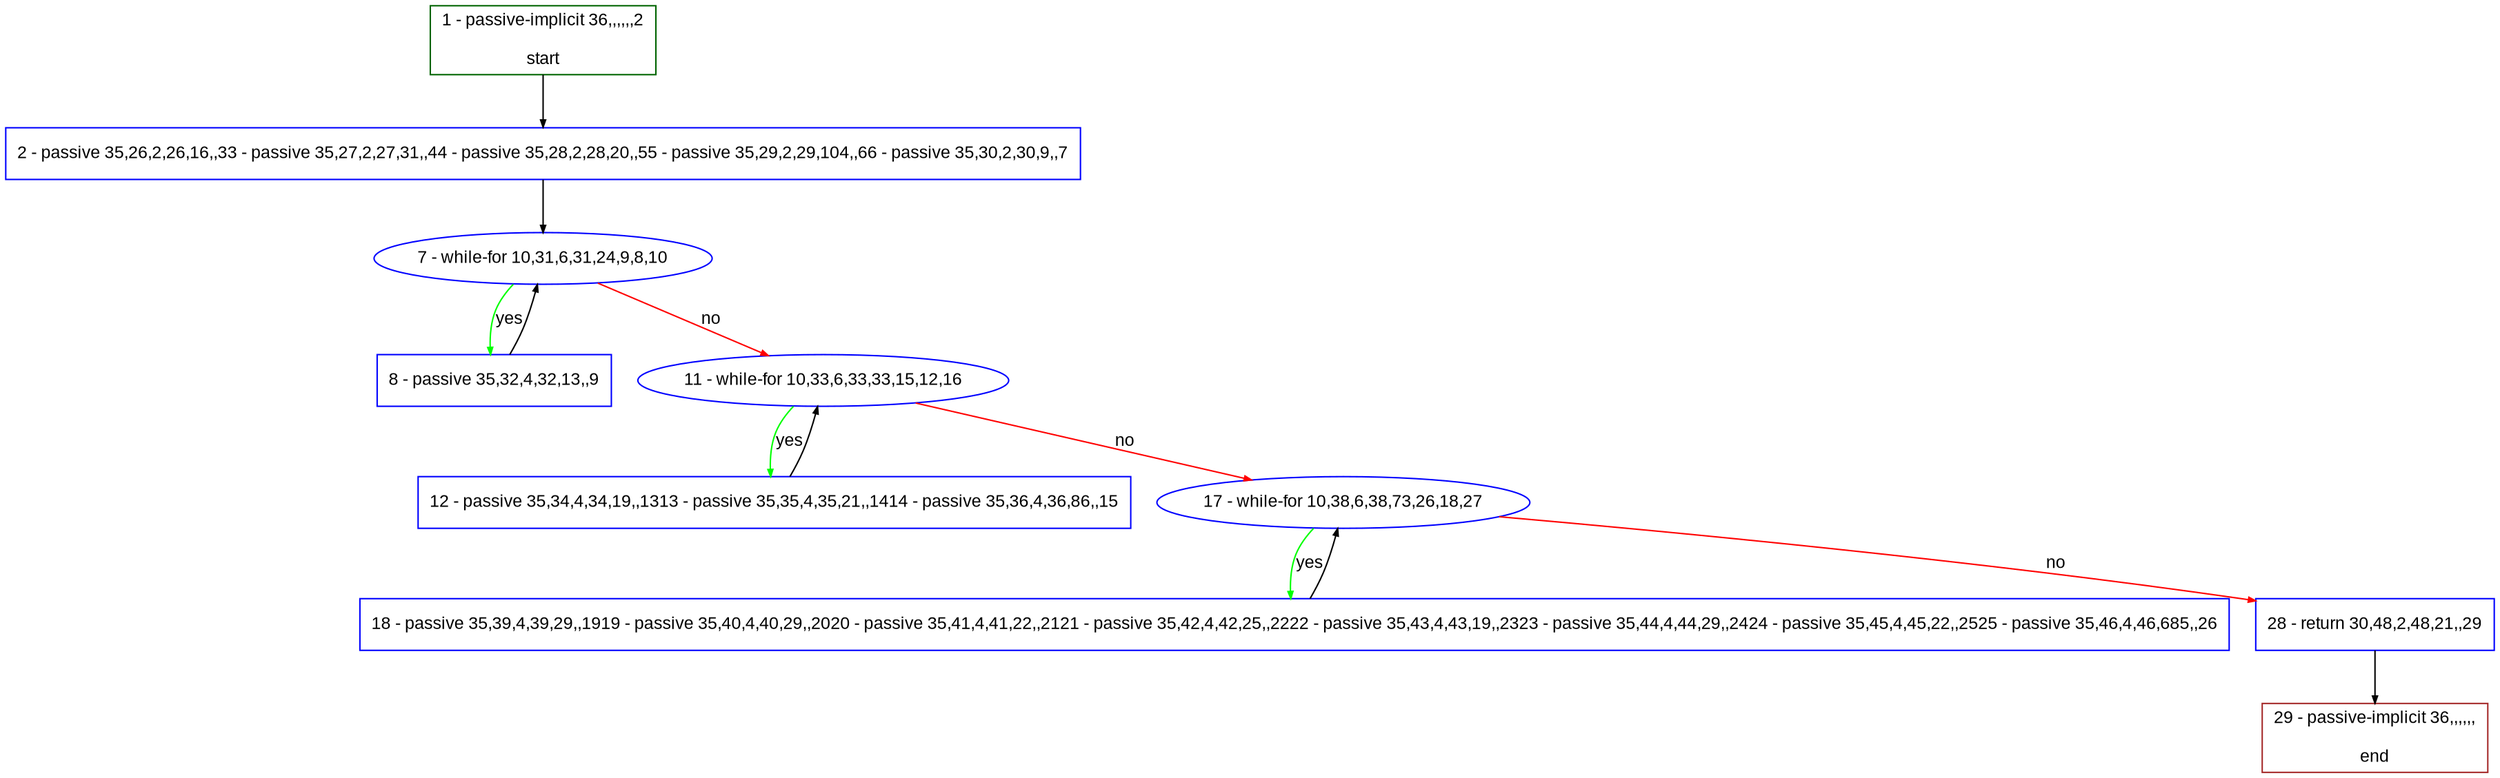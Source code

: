 digraph "" {
  graph [pack="true", label="", fontsize="12", packmode="clust", fontname="Arial", fillcolor="#FFFFCC", bgcolor="white", style="rounded,filled", compound="true"];
  node [node_initialized="no", label="", color="grey", fontsize="12", fillcolor="white", fontname="Arial", style="filled", shape="rectangle", compound="true", fixedsize="false"];
  edge [fontcolor="black", arrowhead="normal", arrowtail="none", arrowsize="0.5", ltail="", label="", color="black", fontsize="12", lhead="", fontname="Arial", dir="forward", compound="true"];
  __N1 [label="2 - passive 35,26,2,26,16,,33 - passive 35,27,2,27,31,,44 - passive 35,28,2,28,20,,55 - passive 35,29,2,29,104,,66 - passive 35,30,2,30,9,,7", color="#0000ff", fillcolor="#ffffff", style="filled", shape="box"];
  __N2 [label="1 - passive-implicit 36,,,,,,2\n\nstart", color="#006400", fillcolor="#ffffff", style="filled", shape="box"];
  __N3 [label="7 - while-for 10,31,6,31,24,9,8,10", color="#0000ff", fillcolor="#ffffff", style="filled", shape="oval"];
  __N4 [label="8 - passive 35,32,4,32,13,,9", color="#0000ff", fillcolor="#ffffff", style="filled", shape="box"];
  __N5 [label="11 - while-for 10,33,6,33,33,15,12,16", color="#0000ff", fillcolor="#ffffff", style="filled", shape="oval"];
  __N6 [label="12 - passive 35,34,4,34,19,,1313 - passive 35,35,4,35,21,,1414 - passive 35,36,4,36,86,,15", color="#0000ff", fillcolor="#ffffff", style="filled", shape="box"];
  __N7 [label="17 - while-for 10,38,6,38,73,26,18,27", color="#0000ff", fillcolor="#ffffff", style="filled", shape="oval"];
  __N8 [label="18 - passive 35,39,4,39,29,,1919 - passive 35,40,4,40,29,,2020 - passive 35,41,4,41,22,,2121 - passive 35,42,4,42,25,,2222 - passive 35,43,4,43,19,,2323 - passive 35,44,4,44,29,,2424 - passive 35,45,4,45,22,,2525 - passive 35,46,4,46,685,,26", color="#0000ff", fillcolor="#ffffff", style="filled", shape="box"];
  __N9 [label="28 - return 30,48,2,48,21,,29", color="#0000ff", fillcolor="#ffffff", style="filled", shape="box"];
  __N10 [label="29 - passive-implicit 36,,,,,,\n\nend", color="#a52a2a", fillcolor="#ffffff", style="filled", shape="box"];
  __N2 -> __N1 [arrowhead="normal", arrowtail="none", color="#000000", label="", dir="forward"];
  __N1 -> __N3 [arrowhead="normal", arrowtail="none", color="#000000", label="", dir="forward"];
  __N3 -> __N4 [arrowhead="normal", arrowtail="none", color="#00ff00", label="yes", dir="forward"];
  __N4 -> __N3 [arrowhead="normal", arrowtail="none", color="#000000", label="", dir="forward"];
  __N3 -> __N5 [arrowhead="normal", arrowtail="none", color="#ff0000", label="no", dir="forward"];
  __N5 -> __N6 [arrowhead="normal", arrowtail="none", color="#00ff00", label="yes", dir="forward"];
  __N6 -> __N5 [arrowhead="normal", arrowtail="none", color="#000000", label="", dir="forward"];
  __N5 -> __N7 [arrowhead="normal", arrowtail="none", color="#ff0000", label="no", dir="forward"];
  __N7 -> __N8 [arrowhead="normal", arrowtail="none", color="#00ff00", label="yes", dir="forward"];
  __N8 -> __N7 [arrowhead="normal", arrowtail="none", color="#000000", label="", dir="forward"];
  __N7 -> __N9 [arrowhead="normal", arrowtail="none", color="#ff0000", label="no", dir="forward"];
  __N9 -> __N10 [arrowhead="normal", arrowtail="none", color="#000000", label="", dir="forward"];
}
